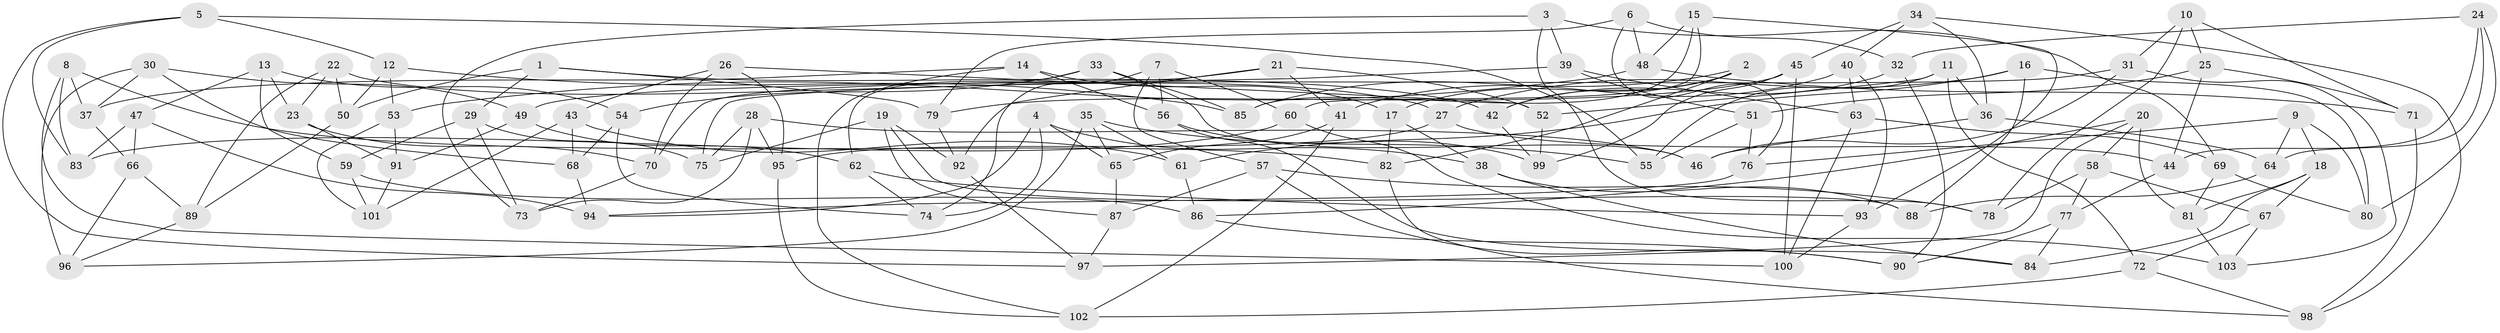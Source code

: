 // Generated by graph-tools (version 1.1) at 2025/37/03/09/25 02:37:49]
// undirected, 103 vertices, 206 edges
graph export_dot {
graph [start="1"]
  node [color=gray90,style=filled];
  1;
  2;
  3;
  4;
  5;
  6;
  7;
  8;
  9;
  10;
  11;
  12;
  13;
  14;
  15;
  16;
  17;
  18;
  19;
  20;
  21;
  22;
  23;
  24;
  25;
  26;
  27;
  28;
  29;
  30;
  31;
  32;
  33;
  34;
  35;
  36;
  37;
  38;
  39;
  40;
  41;
  42;
  43;
  44;
  45;
  46;
  47;
  48;
  49;
  50;
  51;
  52;
  53;
  54;
  55;
  56;
  57;
  58;
  59;
  60;
  61;
  62;
  63;
  64;
  65;
  66;
  67;
  68;
  69;
  70;
  71;
  72;
  73;
  74;
  75;
  76;
  77;
  78;
  79;
  80;
  81;
  82;
  83;
  84;
  85;
  86;
  87;
  88;
  89;
  90;
  91;
  92;
  93;
  94;
  95;
  96;
  97;
  98;
  99;
  100;
  101;
  102;
  103;
  1 -- 79;
  1 -- 29;
  1 -- 50;
  1 -- 42;
  2 -- 85;
  2 -- 17;
  2 -- 82;
  2 -- 42;
  3 -- 69;
  3 -- 73;
  3 -- 78;
  3 -- 39;
  4 -- 94;
  4 -- 65;
  4 -- 38;
  4 -- 74;
  5 -- 55;
  5 -- 12;
  5 -- 97;
  5 -- 83;
  6 -- 48;
  6 -- 32;
  6 -- 76;
  6 -- 79;
  7 -- 57;
  7 -- 60;
  7 -- 74;
  7 -- 56;
  8 -- 83;
  8 -- 100;
  8 -- 82;
  8 -- 37;
  9 -- 80;
  9 -- 76;
  9 -- 18;
  9 -- 64;
  10 -- 78;
  10 -- 25;
  10 -- 71;
  10 -- 31;
  11 -- 55;
  11 -- 36;
  11 -- 72;
  11 -- 52;
  12 -- 85;
  12 -- 50;
  12 -- 53;
  13 -- 59;
  13 -- 23;
  13 -- 47;
  13 -- 54;
  14 -- 17;
  14 -- 37;
  14 -- 102;
  14 -- 56;
  15 -- 85;
  15 -- 48;
  15 -- 60;
  15 -- 93;
  16 -- 80;
  16 -- 27;
  16 -- 88;
  16 -- 61;
  17 -- 38;
  17 -- 82;
  18 -- 81;
  18 -- 67;
  18 -- 84;
  19 -- 75;
  19 -- 92;
  19 -- 87;
  19 -- 88;
  20 -- 81;
  20 -- 86;
  20 -- 58;
  20 -- 97;
  21 -- 92;
  21 -- 70;
  21 -- 52;
  21 -- 41;
  22 -- 89;
  22 -- 27;
  22 -- 50;
  22 -- 23;
  23 -- 91;
  23 -- 70;
  24 -- 44;
  24 -- 64;
  24 -- 32;
  24 -- 80;
  25 -- 51;
  25 -- 44;
  25 -- 71;
  26 -- 43;
  26 -- 70;
  26 -- 52;
  26 -- 95;
  27 -- 95;
  27 -- 44;
  28 -- 73;
  28 -- 46;
  28 -- 75;
  28 -- 95;
  29 -- 73;
  29 -- 75;
  29 -- 59;
  30 -- 49;
  30 -- 68;
  30 -- 96;
  30 -- 37;
  31 -- 49;
  31 -- 103;
  31 -- 46;
  32 -- 42;
  32 -- 90;
  33 -- 54;
  33 -- 62;
  33 -- 85;
  33 -- 46;
  34 -- 98;
  34 -- 40;
  34 -- 36;
  34 -- 45;
  35 -- 96;
  35 -- 61;
  35 -- 65;
  35 -- 55;
  36 -- 64;
  36 -- 46;
  37 -- 66;
  38 -- 88;
  38 -- 84;
  39 -- 63;
  39 -- 51;
  39 -- 75;
  40 -- 63;
  40 -- 93;
  40 -- 41;
  41 -- 102;
  41 -- 65;
  42 -- 99;
  43 -- 101;
  43 -- 68;
  43 -- 61;
  44 -- 77;
  45 -- 100;
  45 -- 99;
  45 -- 79;
  47 -- 83;
  47 -- 94;
  47 -- 66;
  48 -- 53;
  48 -- 71;
  49 -- 91;
  49 -- 62;
  50 -- 89;
  51 -- 76;
  51 -- 55;
  52 -- 99;
  53 -- 91;
  53 -- 101;
  54 -- 74;
  54 -- 68;
  56 -- 99;
  56 -- 84;
  57 -- 87;
  57 -- 90;
  57 -- 78;
  58 -- 67;
  58 -- 77;
  58 -- 78;
  59 -- 86;
  59 -- 101;
  60 -- 83;
  60 -- 103;
  61 -- 86;
  62 -- 93;
  62 -- 74;
  63 -- 100;
  63 -- 69;
  64 -- 88;
  65 -- 87;
  66 -- 96;
  66 -- 89;
  67 -- 103;
  67 -- 72;
  68 -- 94;
  69 -- 81;
  69 -- 80;
  70 -- 73;
  71 -- 98;
  72 -- 98;
  72 -- 102;
  76 -- 94;
  77 -- 90;
  77 -- 84;
  79 -- 92;
  81 -- 103;
  82 -- 98;
  86 -- 90;
  87 -- 97;
  89 -- 96;
  91 -- 101;
  92 -- 97;
  93 -- 100;
  95 -- 102;
}
